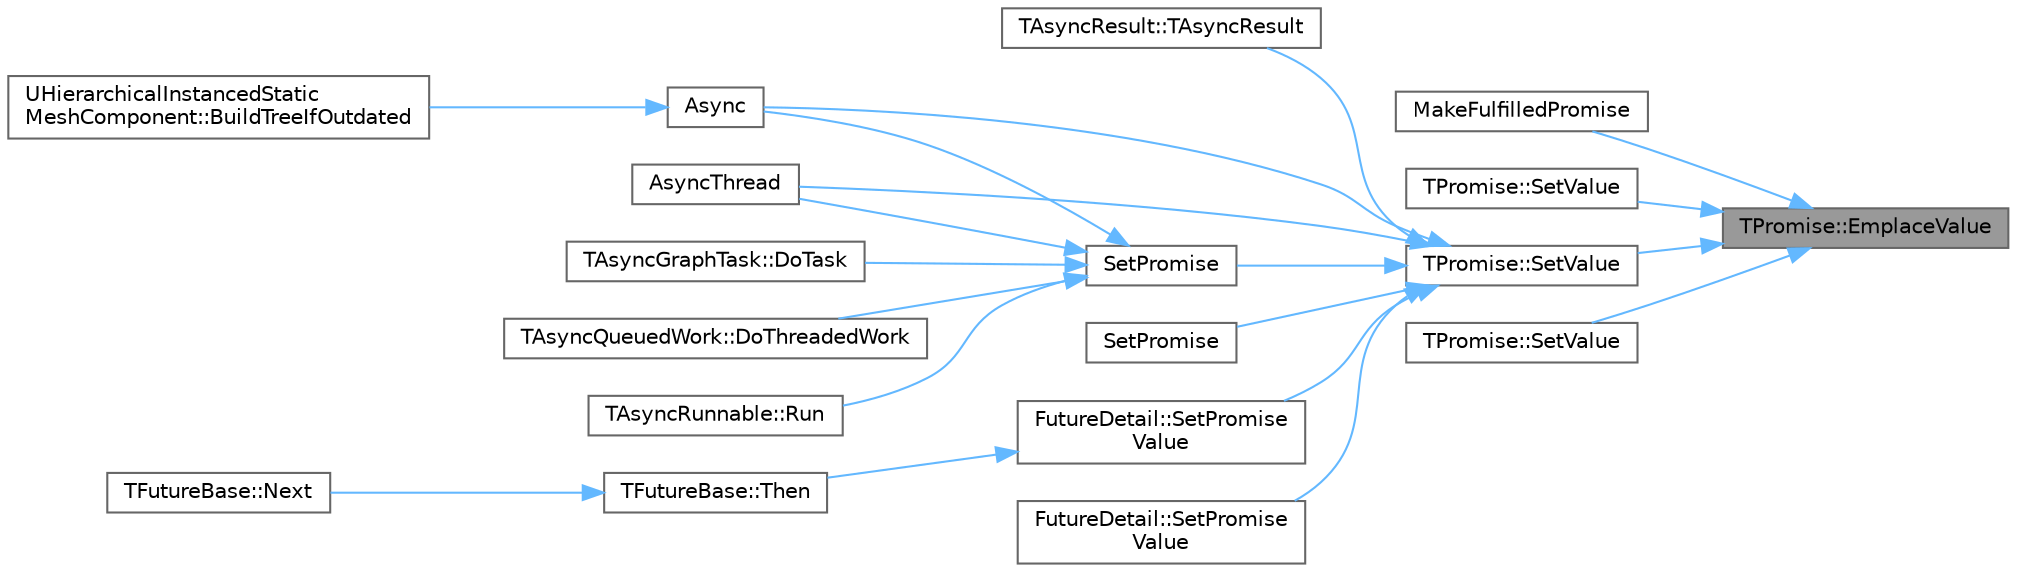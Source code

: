 digraph "TPromise::EmplaceValue"
{
 // INTERACTIVE_SVG=YES
 // LATEX_PDF_SIZE
  bgcolor="transparent";
  edge [fontname=Helvetica,fontsize=10,labelfontname=Helvetica,labelfontsize=10];
  node [fontname=Helvetica,fontsize=10,shape=box,height=0.2,width=0.4];
  rankdir="RL";
  Node1 [id="Node000001",label="TPromise::EmplaceValue",height=0.2,width=0.4,color="gray40", fillcolor="grey60", style="filled", fontcolor="black",tooltip="Sets the promised result."];
  Node1 -> Node2 [id="edge1_Node000001_Node000002",dir="back",color="steelblue1",style="solid",tooltip=" "];
  Node2 [id="Node000002",label="MakeFulfilledPromise",height=0.2,width=0.4,color="grey40", fillcolor="white", style="filled",URL="$da/db2/Future_8h.html#a579497be171de6c01d63d30586321e4a",tooltip="Helper to create and immediately fulfill a promise."];
  Node1 -> Node3 [id="edge2_Node000001_Node000003",dir="back",color="steelblue1",style="solid",tooltip=" "];
  Node3 [id="Node000003",label="TPromise::SetValue",height=0.2,width=0.4,color="grey40", fillcolor="white", style="filled",URL="$dd/d07/classTPromise.html#a3ca189f8704c6bc6c64ad90c87b35dce",tooltip=" "];
  Node1 -> Node4 [id="edge3_Node000001_Node000004",dir="back",color="steelblue1",style="solid",tooltip=" "];
  Node4 [id="Node000004",label="TPromise::SetValue",height=0.2,width=0.4,color="grey40", fillcolor="white", style="filled",URL="$dd/d07/classTPromise.html#aa0a74feb940563c80e33a3fa1fe8aee0",tooltip="Sets the promised result."];
  Node4 -> Node5 [id="edge4_Node000004_Node000005",dir="back",color="steelblue1",style="solid",tooltip=" "];
  Node5 [id="Node000005",label="TAsyncResult::TAsyncResult",height=0.2,width=0.4,color="grey40", fillcolor="white", style="filled",URL="$d6/d1a/classTAsyncResult.html#aaa96a8de1c91f61edfb9d441391a2813",tooltip="Creates and initializes a new instance with the given synchronous result value."];
  Node4 -> Node6 [id="edge5_Node000004_Node000006",dir="back",color="steelblue1",style="solid",tooltip=" "];
  Node6 [id="Node000006",label="Async",height=0.2,width=0.4,color="grey40", fillcolor="white", style="filled",URL="$d7/ddf/Async_8h.html#a974ce2dd50eecf01a05bec0d82846034",tooltip="Execute a given function asynchronously."];
  Node6 -> Node7 [id="edge6_Node000006_Node000007",dir="back",color="steelblue1",style="solid",tooltip=" "];
  Node7 [id="Node000007",label="UHierarchicalInstancedStatic\lMeshComponent::BuildTreeIfOutdated",height=0.2,width=0.4,color="grey40", fillcolor="white", style="filled",URL="$d9/d38/classUHierarchicalInstancedStaticMeshComponent.html#a537388cb100b87e35c9a4ee3c88f86bd",tooltip=" "];
  Node4 -> Node8 [id="edge7_Node000004_Node000008",dir="back",color="steelblue1",style="solid",tooltip=" "];
  Node8 [id="Node000008",label="AsyncThread",height=0.2,width=0.4,color="grey40", fillcolor="white", style="filled",URL="$d7/ddf/Async_8h.html#a811303839cdbbea713a15aec4b302e0d",tooltip="Execute a given function asynchronously using a separate thread."];
  Node4 -> Node9 [id="edge8_Node000004_Node000009",dir="back",color="steelblue1",style="solid",tooltip=" "];
  Node9 [id="Node000009",label="SetPromise",height=0.2,width=0.4,color="grey40", fillcolor="white", style="filled",URL="$d7/ddf/Async_8h.html#a98134839f3012c0916b881f90a4035d7",tooltip="Template for setting a promise value from a callable."];
  Node9 -> Node6 [id="edge9_Node000009_Node000006",dir="back",color="steelblue1",style="solid",tooltip=" "];
  Node9 -> Node8 [id="edge10_Node000009_Node000008",dir="back",color="steelblue1",style="solid",tooltip=" "];
  Node9 -> Node10 [id="edge11_Node000009_Node000010",dir="back",color="steelblue1",style="solid",tooltip=" "];
  Node10 [id="Node000010",label="TAsyncGraphTask::DoTask",height=0.2,width=0.4,color="grey40", fillcolor="white", style="filled",URL="$d7/d21/classTAsyncGraphTask.html#a38e8e355019ef5a1bb822183b29c0196",tooltip="Performs the actual task."];
  Node9 -> Node11 [id="edge12_Node000009_Node000011",dir="back",color="steelblue1",style="solid",tooltip=" "];
  Node11 [id="Node000011",label="TAsyncQueuedWork::DoThreadedWork",height=0.2,width=0.4,color="grey40", fillcolor="white", style="filled",URL="$d4/d67/classTAsyncQueuedWork.html#a8e069d62f66d6d19340b4ae079e163ab",tooltip="This is where the real thread work is done."];
  Node9 -> Node12 [id="edge13_Node000009_Node000012",dir="back",color="steelblue1",style="solid",tooltip=" "];
  Node12 [id="Node000012",label="TAsyncRunnable::Run",height=0.2,width=0.4,color="grey40", fillcolor="white", style="filled",URL="$df/d7d/classTAsyncRunnable.html#af8087058e710df4564942cd6f0f07b93",tooltip="Runs the runnable object."];
  Node4 -> Node13 [id="edge14_Node000004_Node000013",dir="back",color="steelblue1",style="solid",tooltip=" "];
  Node13 [id="Node000013",label="SetPromise",height=0.2,width=0.4,color="grey40", fillcolor="white", style="filled",URL="$d7/ddf/Async_8h.html#a08fabde55eb4ed36c7bb5c44c856c962",tooltip=" "];
  Node4 -> Node14 [id="edge15_Node000004_Node000014",dir="back",color="steelblue1",style="solid",tooltip=" "];
  Node14 [id="Node000014",label="FutureDetail::SetPromise\lValue",height=0.2,width=0.4,color="grey40", fillcolor="white", style="filled",URL="$d7/dde/namespaceFutureDetail.html#adde8e51a8ec01ae03f1ade991339fab7",tooltip="Template for setting a promise value from a continuation."];
  Node14 -> Node15 [id="edge16_Node000014_Node000015",dir="back",color="steelblue1",style="solid",tooltip=" "];
  Node15 [id="Node000015",label="TFutureBase::Then",height=0.2,width=0.4,color="grey40", fillcolor="white", style="filled",URL="$d1/d71/classTFutureBase.html#a8b5991edb4ad504e570a9571310a8eb8",tooltip="Set a completion callback that will be called once the future completes or immediately if already com..."];
  Node15 -> Node16 [id="edge17_Node000015_Node000016",dir="back",color="steelblue1",style="solid",tooltip=" "];
  Node16 [id="Node000016",label="TFutureBase::Next",height=0.2,width=0.4,color="grey40", fillcolor="white", style="filled",URL="$d1/d71/classTFutureBase.html#a8e91bc9a4bca91c3386efb1c69b6d9ec",tooltip="Convenience wrapper for Then that set a completion callback that will be called once the future compl..."];
  Node4 -> Node17 [id="edge18_Node000004_Node000017",dir="back",color="steelblue1",style="solid",tooltip=" "];
  Node17 [id="Node000017",label="FutureDetail::SetPromise\lValue",height=0.2,width=0.4,color="grey40", fillcolor="white", style="filled",URL="$d7/dde/namespaceFutureDetail.html#a9dd642d6fe58a5cd9024cc8b9c58481d",tooltip=" "];
  Node1 -> Node18 [id="edge19_Node000001_Node000018",dir="back",color="steelblue1",style="solid",tooltip=" "];
  Node18 [id="Node000018",label="TPromise::SetValue",height=0.2,width=0.4,color="grey40", fillcolor="white", style="filled",URL="$dd/d07/classTPromise.html#a6292b868fb890d18057932da6ba22121",tooltip=" "];
}
